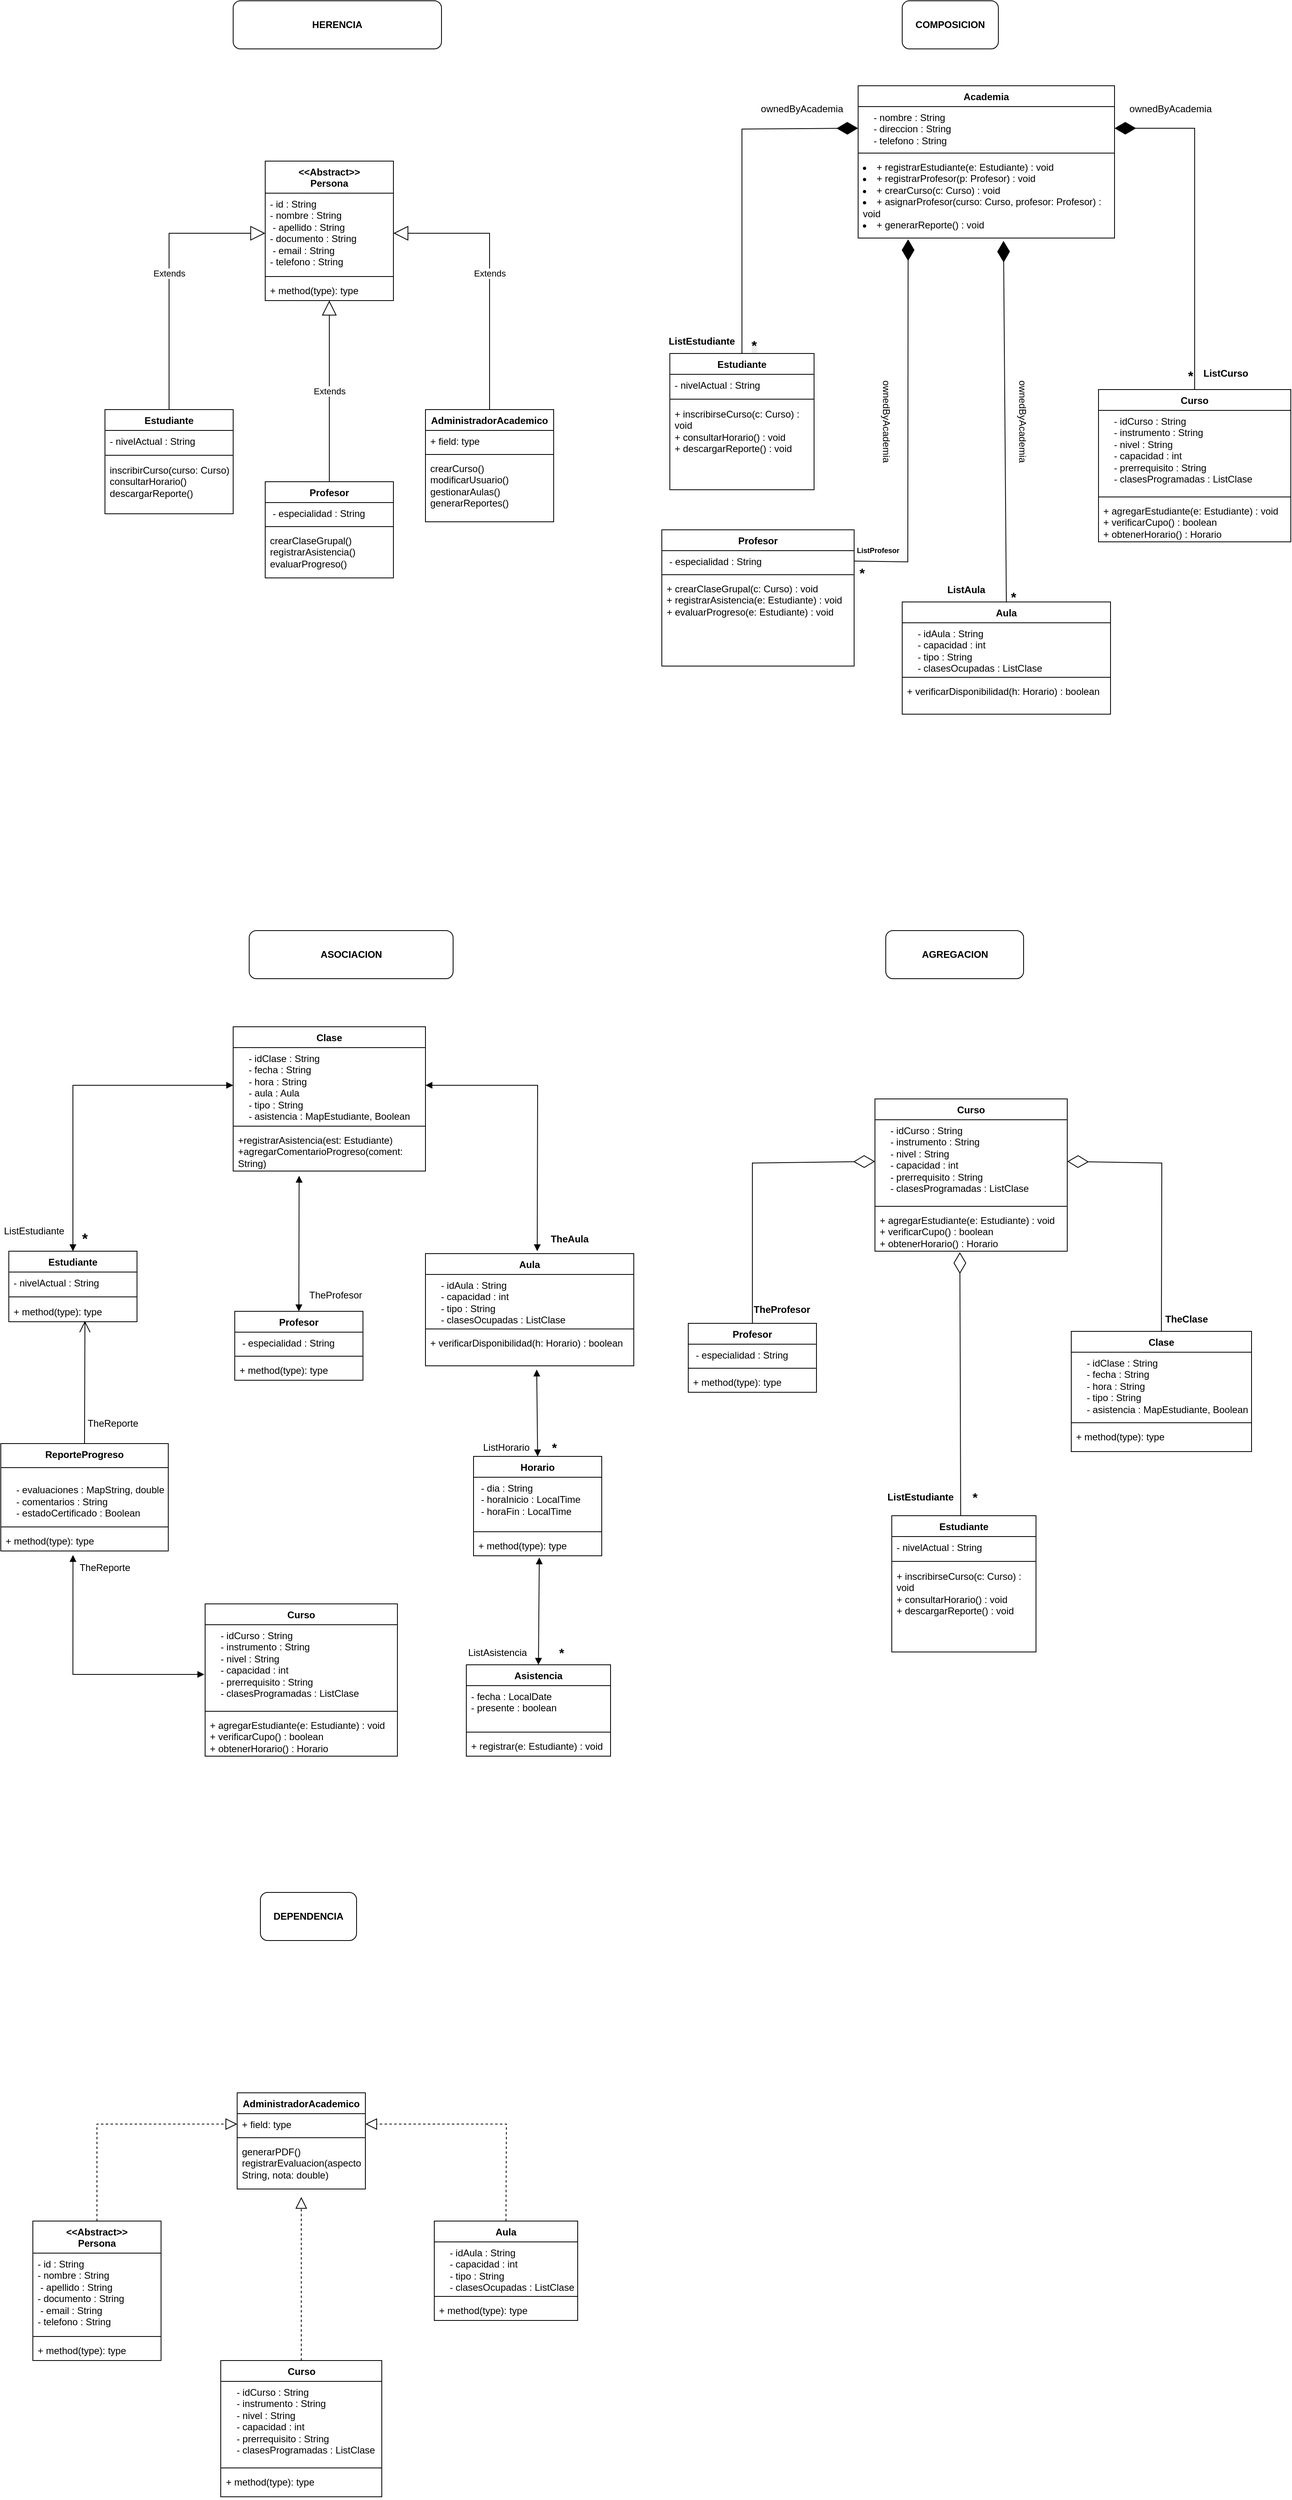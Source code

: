 <mxfile version="28.2.5">
  <diagram name="Página-1" id="RiiLjxf1PCpIu9CeCaDA">
    <mxGraphModel grid="1" page="1" gridSize="10" guides="1" tooltips="1" connect="1" arrows="1" fold="1" pageScale="1" pageWidth="827" pageHeight="1169" math="0" shadow="0">
      <root>
        <mxCell id="0" />
        <mxCell id="1" parent="0" />
        <mxCell id="O3WUNcBEKQLEEM2FVgUP-1" value="&lt;div&gt;&amp;lt;&amp;lt;Abstract&amp;gt;&amp;gt;&lt;/div&gt;Persona" style="swimlane;fontStyle=1;align=center;verticalAlign=top;childLayout=stackLayout;horizontal=1;startSize=40;horizontalStack=0;resizeParent=1;resizeParentMax=0;resizeLast=0;collapsible=1;marginBottom=0;whiteSpace=wrap;html=1;" vertex="1" parent="1">
          <mxGeometry x="360" y="240" width="160" height="174" as="geometry" />
        </mxCell>
        <mxCell id="O3WUNcBEKQLEEM2FVgUP-2" value="- id : String&lt;div&gt;- nombre : String&lt;/div&gt;&lt;div&gt;&amp;nbsp;- apellido : String&lt;/div&gt;&lt;div&gt;- documento : String&lt;/div&gt;&lt;div&gt;&amp;nbsp;- email : String&lt;/div&gt;&lt;div&gt;- telefono : String&lt;/div&gt;" style="text;strokeColor=none;fillColor=none;align=left;verticalAlign=top;spacingLeft=4;spacingRight=4;overflow=hidden;rotatable=0;points=[[0,0.5],[1,0.5]];portConstraint=eastwest;whiteSpace=wrap;html=1;" vertex="1" parent="O3WUNcBEKQLEEM2FVgUP-1">
          <mxGeometry y="40" width="160" height="100" as="geometry" />
        </mxCell>
        <mxCell id="O3WUNcBEKQLEEM2FVgUP-3" value="" style="line;strokeWidth=1;fillColor=none;align=left;verticalAlign=middle;spacingTop=-1;spacingLeft=3;spacingRight=3;rotatable=0;labelPosition=right;points=[];portConstraint=eastwest;strokeColor=inherit;" vertex="1" parent="O3WUNcBEKQLEEM2FVgUP-1">
          <mxGeometry y="140" width="160" height="8" as="geometry" />
        </mxCell>
        <mxCell id="O3WUNcBEKQLEEM2FVgUP-4" value="+ method(type): type" style="text;strokeColor=none;fillColor=none;align=left;verticalAlign=top;spacingLeft=4;spacingRight=4;overflow=hidden;rotatable=0;points=[[0,0.5],[1,0.5]];portConstraint=eastwest;whiteSpace=wrap;html=1;" vertex="1" parent="O3WUNcBEKQLEEM2FVgUP-1">
          <mxGeometry y="148" width="160" height="26" as="geometry" />
        </mxCell>
        <mxCell id="O3WUNcBEKQLEEM2FVgUP-5" value="Estudiante" style="swimlane;fontStyle=1;align=center;verticalAlign=top;childLayout=stackLayout;horizontal=1;startSize=26;horizontalStack=0;resizeParent=1;resizeParentMax=0;resizeLast=0;collapsible=1;marginBottom=0;whiteSpace=wrap;html=1;" vertex="1" parent="1">
          <mxGeometry x="160" y="550" width="160" height="130" as="geometry" />
        </mxCell>
        <mxCell id="O3WUNcBEKQLEEM2FVgUP-6" value="- nivelActual : String&lt;div&gt;&lt;br&gt;&lt;/div&gt;" style="text;strokeColor=none;fillColor=none;align=left;verticalAlign=top;spacingLeft=4;spacingRight=4;overflow=hidden;rotatable=0;points=[[0,0.5],[1,0.5]];portConstraint=eastwest;whiteSpace=wrap;html=1;" vertex="1" parent="O3WUNcBEKQLEEM2FVgUP-5">
          <mxGeometry y="26" width="160" height="26" as="geometry" />
        </mxCell>
        <mxCell id="O3WUNcBEKQLEEM2FVgUP-7" value="" style="line;strokeWidth=1;fillColor=none;align=left;verticalAlign=middle;spacingTop=-1;spacingLeft=3;spacingRight=3;rotatable=0;labelPosition=right;points=[];portConstraint=eastwest;strokeColor=inherit;" vertex="1" parent="O3WUNcBEKQLEEM2FVgUP-5">
          <mxGeometry y="52" width="160" height="10" as="geometry" />
        </mxCell>
        <mxCell id="O3WUNcBEKQLEEM2FVgUP-8" value="inscribirCurso(curso: Curso)&lt;div&gt;consultarHorario()&lt;/div&gt;&lt;div&gt;descargarReporte()&lt;/div&gt;" style="text;strokeColor=none;fillColor=none;align=left;verticalAlign=top;spacingLeft=4;spacingRight=4;overflow=hidden;rotatable=0;points=[[0,0.5],[1,0.5]];portConstraint=eastwest;whiteSpace=wrap;html=1;" vertex="1" parent="O3WUNcBEKQLEEM2FVgUP-5">
          <mxGeometry y="62" width="160" height="68" as="geometry" />
        </mxCell>
        <mxCell id="O3WUNcBEKQLEEM2FVgUP-9" value="Profesor" style="swimlane;fontStyle=1;align=center;verticalAlign=top;childLayout=stackLayout;horizontal=1;startSize=26;horizontalStack=0;resizeParent=1;resizeParentMax=0;resizeLast=0;collapsible=1;marginBottom=0;whiteSpace=wrap;html=1;" vertex="1" parent="1">
          <mxGeometry x="360" y="640" width="160" height="120" as="geometry" />
        </mxCell>
        <mxCell id="O3WUNcBEKQLEEM2FVgUP-10" value="&amp;nbsp;- especialidad : String" style="text;strokeColor=none;fillColor=none;align=left;verticalAlign=top;spacingLeft=4;spacingRight=4;overflow=hidden;rotatable=0;points=[[0,0.5],[1,0.5]];portConstraint=eastwest;whiteSpace=wrap;html=1;" vertex="1" parent="O3WUNcBEKQLEEM2FVgUP-9">
          <mxGeometry y="26" width="160" height="26" as="geometry" />
        </mxCell>
        <mxCell id="O3WUNcBEKQLEEM2FVgUP-11" value="" style="line;strokeWidth=1;fillColor=none;align=left;verticalAlign=middle;spacingTop=-1;spacingLeft=3;spacingRight=3;rotatable=0;labelPosition=right;points=[];portConstraint=eastwest;strokeColor=inherit;" vertex="1" parent="O3WUNcBEKQLEEM2FVgUP-9">
          <mxGeometry y="52" width="160" height="8" as="geometry" />
        </mxCell>
        <mxCell id="O3WUNcBEKQLEEM2FVgUP-12" value="crearClaseGrupal()&lt;div&gt;registrarAsistencia()&lt;/div&gt;&lt;div&gt;evaluarProgreso()&lt;/div&gt;" style="text;strokeColor=none;fillColor=none;align=left;verticalAlign=top;spacingLeft=4;spacingRight=4;overflow=hidden;rotatable=0;points=[[0,0.5],[1,0.5]];portConstraint=eastwest;whiteSpace=wrap;html=1;" vertex="1" parent="O3WUNcBEKQLEEM2FVgUP-9">
          <mxGeometry y="60" width="160" height="60" as="geometry" />
        </mxCell>
        <mxCell id="O3WUNcBEKQLEEM2FVgUP-13" value="AdministradorAcademico" style="swimlane;fontStyle=1;align=center;verticalAlign=top;childLayout=stackLayout;horizontal=1;startSize=26;horizontalStack=0;resizeParent=1;resizeParentMax=0;resizeLast=0;collapsible=1;marginBottom=0;whiteSpace=wrap;html=1;" vertex="1" parent="1">
          <mxGeometry x="560" y="550" width="160" height="140" as="geometry" />
        </mxCell>
        <mxCell id="O3WUNcBEKQLEEM2FVgUP-14" value="+ field: type" style="text;strokeColor=none;fillColor=none;align=left;verticalAlign=top;spacingLeft=4;spacingRight=4;overflow=hidden;rotatable=0;points=[[0,0.5],[1,0.5]];portConstraint=eastwest;whiteSpace=wrap;html=1;" vertex="1" parent="O3WUNcBEKQLEEM2FVgUP-13">
          <mxGeometry y="26" width="160" height="26" as="geometry" />
        </mxCell>
        <mxCell id="O3WUNcBEKQLEEM2FVgUP-15" value="" style="line;strokeWidth=1;fillColor=none;align=left;verticalAlign=middle;spacingTop=-1;spacingLeft=3;spacingRight=3;rotatable=0;labelPosition=right;points=[];portConstraint=eastwest;strokeColor=inherit;" vertex="1" parent="O3WUNcBEKQLEEM2FVgUP-13">
          <mxGeometry y="52" width="160" height="8" as="geometry" />
        </mxCell>
        <mxCell id="O3WUNcBEKQLEEM2FVgUP-16" value="crearCurso()&lt;div&gt;modificarUsuario()&lt;/div&gt;&lt;div&gt;gestionarAulas()&lt;/div&gt;&lt;div&gt;generarReportes()&lt;/div&gt;" style="text;strokeColor=none;fillColor=none;align=left;verticalAlign=top;spacingLeft=4;spacingRight=4;overflow=hidden;rotatable=0;points=[[0,0.5],[1,0.5]];portConstraint=eastwest;whiteSpace=wrap;html=1;" vertex="1" parent="O3WUNcBEKQLEEM2FVgUP-13">
          <mxGeometry y="60" width="160" height="80" as="geometry" />
        </mxCell>
        <mxCell id="O3WUNcBEKQLEEM2FVgUP-21" value="Extends" style="endArrow=block;endSize=16;endFill=0;html=1;rounded=0;entryX=0;entryY=0.5;entryDx=0;entryDy=0;exitX=0.5;exitY=0;exitDx=0;exitDy=0;" edge="1" parent="1" source="O3WUNcBEKQLEEM2FVgUP-5" target="O3WUNcBEKQLEEM2FVgUP-2">
          <mxGeometry width="160" relative="1" as="geometry">
            <mxPoint x="370" y="420" as="sourcePoint" />
            <mxPoint x="470" y="440" as="targetPoint" />
            <Array as="points">
              <mxPoint x="240" y="330" />
            </Array>
          </mxGeometry>
        </mxCell>
        <mxCell id="O3WUNcBEKQLEEM2FVgUP-22" value="Extends" style="endArrow=block;endSize=16;endFill=0;html=1;rounded=0;entryX=1;entryY=0.5;entryDx=0;entryDy=0;exitX=0.5;exitY=0;exitDx=0;exitDy=0;" edge="1" parent="1" source="O3WUNcBEKQLEEM2FVgUP-13" target="O3WUNcBEKQLEEM2FVgUP-2">
          <mxGeometry width="160" relative="1" as="geometry">
            <mxPoint x="420" y="790" as="sourcePoint" />
            <mxPoint x="624" y="540" as="targetPoint" />
            <Array as="points">
              <mxPoint x="640" y="330" />
            </Array>
          </mxGeometry>
        </mxCell>
        <mxCell id="O3WUNcBEKQLEEM2FVgUP-23" value="Extends" style="endArrow=block;endSize=16;endFill=0;html=1;rounded=0;exitX=0.5;exitY=0;exitDx=0;exitDy=0;" edge="1" parent="1" source="O3WUNcBEKQLEEM2FVgUP-9">
          <mxGeometry width="160" relative="1" as="geometry">
            <mxPoint x="230" y="980" as="sourcePoint" />
            <mxPoint x="440" y="414" as="targetPoint" />
          </mxGeometry>
        </mxCell>
        <mxCell id="O3WUNcBEKQLEEM2FVgUP-24" value="&lt;b&gt;HERENCIA&lt;/b&gt;" style="rounded=1;whiteSpace=wrap;html=1;" vertex="1" parent="1">
          <mxGeometry x="320" y="40" width="260" height="60" as="geometry" />
        </mxCell>
        <mxCell id="YCs22R1dOhL2tlYhxTAM-1" value="Academia" style="swimlane;fontStyle=1;align=center;verticalAlign=top;childLayout=stackLayout;horizontal=1;startSize=26;horizontalStack=0;resizeParent=1;resizeParentMax=0;resizeLast=0;collapsible=1;marginBottom=0;whiteSpace=wrap;html=1;" vertex="1" parent="1">
          <mxGeometry x="1100" y="146" width="320" height="190" as="geometry" />
        </mxCell>
        <mxCell id="YCs22R1dOhL2tlYhxTAM-2" value="&lt;div&gt;&amp;nbsp; &amp;nbsp; - nombre : String&lt;/div&gt;&lt;div&gt;&amp;nbsp; &amp;nbsp; - direccion : String&lt;/div&gt;&lt;div&gt;&amp;nbsp; &amp;nbsp; - telefono : String&lt;/div&gt;" style="text;strokeColor=none;fillColor=none;align=left;verticalAlign=top;spacingLeft=4;spacingRight=4;overflow=hidden;rotatable=0;points=[[0,0.5],[1,0.5]];portConstraint=eastwest;whiteSpace=wrap;html=1;" vertex="1" parent="YCs22R1dOhL2tlYhxTAM-1">
          <mxGeometry y="26" width="320" height="54" as="geometry" />
        </mxCell>
        <mxCell id="YCs22R1dOhL2tlYhxTAM-3" value="" style="line;strokeWidth=1;fillColor=none;align=left;verticalAlign=middle;spacingTop=-1;spacingLeft=3;spacingRight=3;rotatable=0;labelPosition=right;points=[];portConstraint=eastwest;strokeColor=inherit;" vertex="1" parent="YCs22R1dOhL2tlYhxTAM-1">
          <mxGeometry y="80" width="320" height="8" as="geometry" />
        </mxCell>
        <mxCell id="YCs22R1dOhL2tlYhxTAM-4" value="&lt;div&gt;&lt;li data-end=&quot;890&quot; data-start=&quot;869&quot;&gt;+ registrarEstudiante(e: Estudiante) : void&amp;nbsp;&lt;/li&gt;&lt;li data-end=&quot;890&quot; data-start=&quot;869&quot;&gt;+ registrarProfesor(p: Profesor) : void&amp;nbsp; &amp;nbsp; &amp;nbsp;&lt;/li&gt;&lt;li data-end=&quot;890&quot; data-start=&quot;869&quot;&gt;+ crearCurso(c: Curso) : void&amp;nbsp; &amp;nbsp; &amp;nbsp; &amp;nbsp; &amp;nbsp; &amp;nbsp; &amp;nbsp;&amp;nbsp;&lt;/li&gt;&lt;li data-end=&quot;890&quot; data-start=&quot;869&quot;&gt;+ asignarProfesor(curso: Curso, profesor: Profesor) : void&amp;nbsp;&lt;/li&gt;&lt;li data-end=&quot;890&quot; data-start=&quot;869&quot;&gt;+ generarReporte() : void&amp;nbsp;&lt;/li&gt;&lt;/div&gt;" style="text;strokeColor=none;fillColor=none;align=left;verticalAlign=top;spacingLeft=4;spacingRight=4;overflow=hidden;rotatable=0;points=[[0,0.5],[1,0.5]];portConstraint=eastwest;whiteSpace=wrap;html=1;" vertex="1" parent="YCs22R1dOhL2tlYhxTAM-1">
          <mxGeometry y="88" width="320" height="102" as="geometry" />
        </mxCell>
        <mxCell id="YCs22R1dOhL2tlYhxTAM-5" value="Clase" style="swimlane;fontStyle=1;align=center;verticalAlign=top;childLayout=stackLayout;horizontal=1;startSize=26;horizontalStack=0;resizeParent=1;resizeParentMax=0;resizeLast=0;collapsible=1;marginBottom=0;whiteSpace=wrap;html=1;" vertex="1" parent="1">
          <mxGeometry x="1366" y="1700" width="225" height="150" as="geometry" />
        </mxCell>
        <mxCell id="YCs22R1dOhL2tlYhxTAM-6" value="&lt;div&gt;&amp;nbsp; &amp;nbsp; - idClase : String&lt;/div&gt;&lt;div&gt;&amp;nbsp; &amp;nbsp; - fecha : String&lt;/div&gt;&lt;div&gt;&amp;nbsp; &amp;nbsp; - hora : String&lt;/div&gt;&lt;div&gt;&amp;nbsp; &amp;nbsp; - tipo : String&lt;/div&gt;&lt;div&gt;&amp;nbsp; &amp;nbsp; - asistencia : MapEstudiante, Boolean&lt;/div&gt;" style="text;strokeColor=none;fillColor=none;align=left;verticalAlign=top;spacingLeft=4;spacingRight=4;overflow=hidden;rotatable=0;points=[[0,0.5],[1,0.5]];portConstraint=eastwest;whiteSpace=wrap;html=1;" vertex="1" parent="YCs22R1dOhL2tlYhxTAM-5">
          <mxGeometry y="26" width="225" height="84" as="geometry" />
        </mxCell>
        <mxCell id="YCs22R1dOhL2tlYhxTAM-7" value="" style="line;strokeWidth=1;fillColor=none;align=left;verticalAlign=middle;spacingTop=-1;spacingLeft=3;spacingRight=3;rotatable=0;labelPosition=right;points=[];portConstraint=eastwest;strokeColor=inherit;" vertex="1" parent="YCs22R1dOhL2tlYhxTAM-5">
          <mxGeometry y="110" width="225" height="8" as="geometry" />
        </mxCell>
        <mxCell id="YCs22R1dOhL2tlYhxTAM-8" value="+ method(type): type" style="text;strokeColor=none;fillColor=none;align=left;verticalAlign=top;spacingLeft=4;spacingRight=4;overflow=hidden;rotatable=0;points=[[0,0.5],[1,0.5]];portConstraint=eastwest;whiteSpace=wrap;html=1;" vertex="1" parent="YCs22R1dOhL2tlYhxTAM-5">
          <mxGeometry y="118" width="225" height="32" as="geometry" />
        </mxCell>
        <mxCell id="YCs22R1dOhL2tlYhxTAM-9" value="Curso" style="swimlane;fontStyle=1;align=center;verticalAlign=top;childLayout=stackLayout;horizontal=1;startSize=26;horizontalStack=0;resizeParent=1;resizeParentMax=0;resizeLast=0;collapsible=1;marginBottom=0;whiteSpace=wrap;html=1;" vertex="1" parent="1">
          <mxGeometry x="1400" y="525" width="240" height="190" as="geometry" />
        </mxCell>
        <mxCell id="YCs22R1dOhL2tlYhxTAM-10" value="&lt;div&gt;&amp;nbsp; &amp;nbsp; - idCurso : String&lt;/div&gt;&lt;div&gt;&amp;nbsp; &amp;nbsp; - instrumento : String&lt;/div&gt;&lt;div&gt;&amp;nbsp; &amp;nbsp; - nivel : String&lt;/div&gt;&lt;div&gt;&amp;nbsp; &amp;nbsp; - capacidad : int&lt;/div&gt;&lt;div&gt;&amp;nbsp; &amp;nbsp; - prerrequisito : String&lt;/div&gt;&lt;div&gt;&amp;nbsp; &amp;nbsp; - clasesProgramadas : ListClase&lt;/div&gt;" style="text;strokeColor=none;fillColor=none;align=left;verticalAlign=top;spacingLeft=4;spacingRight=4;overflow=hidden;rotatable=0;points=[[0,0.5],[1,0.5]];portConstraint=eastwest;whiteSpace=wrap;html=1;" vertex="1" parent="YCs22R1dOhL2tlYhxTAM-9">
          <mxGeometry y="26" width="240" height="104" as="geometry" />
        </mxCell>
        <mxCell id="YCs22R1dOhL2tlYhxTAM-11" value="" style="line;strokeWidth=1;fillColor=none;align=left;verticalAlign=middle;spacingTop=-1;spacingLeft=3;spacingRight=3;rotatable=0;labelPosition=right;points=[];portConstraint=eastwest;strokeColor=inherit;" vertex="1" parent="YCs22R1dOhL2tlYhxTAM-9">
          <mxGeometry y="130" width="240" height="8" as="geometry" />
        </mxCell>
        <mxCell id="YCs22R1dOhL2tlYhxTAM-12" value="&lt;div&gt;+ agregarEstudiante(e: Estudiante) : void&amp;nbsp;&lt;/div&gt;&lt;div&gt;+ verificarCupo() : boolean&amp;nbsp; &amp;nbsp; &amp;nbsp; &amp;nbsp; &amp;nbsp; &amp;nbsp;&amp;nbsp;&lt;/div&gt;&lt;div&gt;+ obtenerHorario() : Horario&amp;nbsp; &amp;nbsp; &amp;nbsp;&lt;/div&gt;" style="text;strokeColor=none;fillColor=none;align=left;verticalAlign=top;spacingLeft=4;spacingRight=4;overflow=hidden;rotatable=0;points=[[0,0.5],[1,0.5]];portConstraint=eastwest;whiteSpace=wrap;html=1;" vertex="1" parent="YCs22R1dOhL2tlYhxTAM-9">
          <mxGeometry y="138" width="240" height="52" as="geometry" />
        </mxCell>
        <mxCell id="YCs22R1dOhL2tlYhxTAM-13" value="Aula" style="swimlane;fontStyle=1;align=center;verticalAlign=top;childLayout=stackLayout;horizontal=1;startSize=26;horizontalStack=0;resizeParent=1;resizeParentMax=0;resizeLast=0;collapsible=1;marginBottom=0;whiteSpace=wrap;html=1;" vertex="1" parent="1">
          <mxGeometry x="1155" y="790" width="260" height="140" as="geometry" />
        </mxCell>
        <mxCell id="YCs22R1dOhL2tlYhxTAM-14" value="&lt;div&gt;&amp;nbsp; &amp;nbsp; - idAula : String&lt;/div&gt;&lt;div&gt;&amp;nbsp; &amp;nbsp; - capacidad : int&lt;/div&gt;&lt;div&gt;&amp;nbsp; &amp;nbsp; - tipo : String&lt;/div&gt;&lt;div&gt;&amp;nbsp; &amp;nbsp; - clasesOcupadas : ListClase&lt;/div&gt;" style="text;strokeColor=none;fillColor=none;align=left;verticalAlign=top;spacingLeft=4;spacingRight=4;overflow=hidden;rotatable=0;points=[[0,0.5],[1,0.5]];portConstraint=eastwest;whiteSpace=wrap;html=1;" vertex="1" parent="YCs22R1dOhL2tlYhxTAM-13">
          <mxGeometry y="26" width="260" height="64" as="geometry" />
        </mxCell>
        <mxCell id="YCs22R1dOhL2tlYhxTAM-15" value="" style="line;strokeWidth=1;fillColor=none;align=left;verticalAlign=middle;spacingTop=-1;spacingLeft=3;spacingRight=3;rotatable=0;labelPosition=right;points=[];portConstraint=eastwest;strokeColor=inherit;" vertex="1" parent="YCs22R1dOhL2tlYhxTAM-13">
          <mxGeometry y="90" width="260" height="8" as="geometry" />
        </mxCell>
        <mxCell id="YCs22R1dOhL2tlYhxTAM-16" value="+ verificarDisponibilidad(h: Horario) : boolean" style="text;strokeColor=none;fillColor=none;align=left;verticalAlign=top;spacingLeft=4;spacingRight=4;overflow=hidden;rotatable=0;points=[[0,0.5],[1,0.5]];portConstraint=eastwest;whiteSpace=wrap;html=1;" vertex="1" parent="YCs22R1dOhL2tlYhxTAM-13">
          <mxGeometry y="98" width="260" height="42" as="geometry" />
        </mxCell>
        <mxCell id="YCs22R1dOhL2tlYhxTAM-17" value="ReporteProgreso" style="swimlane;fontStyle=1;align=center;verticalAlign=top;childLayout=stackLayout;horizontal=1;startSize=30;horizontalStack=0;resizeParent=1;resizeParentMax=0;resizeLast=0;collapsible=1;marginBottom=0;whiteSpace=wrap;html=1;" vertex="1" parent="1">
          <mxGeometry x="30" y="1840" width="209" height="134" as="geometry" />
        </mxCell>
        <mxCell id="YCs22R1dOhL2tlYhxTAM-18" value="&lt;div&gt;&lt;br&gt;&lt;/div&gt;&lt;div&gt;&amp;nbsp; &amp;nbsp; - evaluaciones : MapString, double&lt;/div&gt;&lt;div&gt;&amp;nbsp; &amp;nbsp; - comentarios : String&lt;/div&gt;&lt;div&gt;&amp;nbsp; &amp;nbsp; - estadoCertificado : Boolean&lt;/div&gt;" style="text;strokeColor=none;fillColor=none;align=left;verticalAlign=top;spacingLeft=4;spacingRight=4;overflow=hidden;rotatable=0;points=[[0,0.5],[1,0.5]];portConstraint=eastwest;whiteSpace=wrap;html=1;" vertex="1" parent="YCs22R1dOhL2tlYhxTAM-17">
          <mxGeometry y="30" width="209" height="70" as="geometry" />
        </mxCell>
        <mxCell id="YCs22R1dOhL2tlYhxTAM-19" value="" style="line;strokeWidth=1;fillColor=none;align=left;verticalAlign=middle;spacingTop=-1;spacingLeft=3;spacingRight=3;rotatable=0;labelPosition=right;points=[];portConstraint=eastwest;strokeColor=inherit;" vertex="1" parent="YCs22R1dOhL2tlYhxTAM-17">
          <mxGeometry y="100" width="209" height="8" as="geometry" />
        </mxCell>
        <mxCell id="YCs22R1dOhL2tlYhxTAM-20" value="+ method(type): type" style="text;strokeColor=none;fillColor=none;align=left;verticalAlign=top;spacingLeft=4;spacingRight=4;overflow=hidden;rotatable=0;points=[[0,0.5],[1,0.5]];portConstraint=eastwest;whiteSpace=wrap;html=1;" vertex="1" parent="YCs22R1dOhL2tlYhxTAM-17">
          <mxGeometry y="108" width="209" height="26" as="geometry" />
        </mxCell>
        <mxCell id="YCs22R1dOhL2tlYhxTAM-25" value="Estudiante" style="swimlane;fontStyle=1;align=center;verticalAlign=top;childLayout=stackLayout;horizontal=1;startSize=26;horizontalStack=0;resizeParent=1;resizeParentMax=0;resizeLast=0;collapsible=1;marginBottom=0;whiteSpace=wrap;html=1;" vertex="1" parent="1">
          <mxGeometry x="865" y="480" width="180" height="170" as="geometry" />
        </mxCell>
        <mxCell id="YCs22R1dOhL2tlYhxTAM-26" value="- nivelActual : String&lt;div&gt;&lt;br&gt;&lt;/div&gt;" style="text;strokeColor=none;fillColor=none;align=left;verticalAlign=top;spacingLeft=4;spacingRight=4;overflow=hidden;rotatable=0;points=[[0,0.5],[1,0.5]];portConstraint=eastwest;whiteSpace=wrap;html=1;" vertex="1" parent="YCs22R1dOhL2tlYhxTAM-25">
          <mxGeometry y="26" width="180" height="26" as="geometry" />
        </mxCell>
        <mxCell id="YCs22R1dOhL2tlYhxTAM-27" value="" style="line;strokeWidth=1;fillColor=none;align=left;verticalAlign=middle;spacingTop=-1;spacingLeft=3;spacingRight=3;rotatable=0;labelPosition=right;points=[];portConstraint=eastwest;strokeColor=inherit;" vertex="1" parent="YCs22R1dOhL2tlYhxTAM-25">
          <mxGeometry y="52" width="180" height="10" as="geometry" />
        </mxCell>
        <mxCell id="YCs22R1dOhL2tlYhxTAM-28" value="&lt;div&gt;+ inscribirseCurso(c: Curso) : void&amp;nbsp;&lt;/div&gt;&lt;div&gt;+ consultarHorario() : void&lt;/div&gt;&lt;div&gt;+ descargarReporte() : void&amp;nbsp;&amp;nbsp;&lt;/div&gt;" style="text;strokeColor=none;fillColor=none;align=left;verticalAlign=top;spacingLeft=4;spacingRight=4;overflow=hidden;rotatable=0;points=[[0,0.5],[1,0.5]];portConstraint=eastwest;whiteSpace=wrap;html=1;" vertex="1" parent="YCs22R1dOhL2tlYhxTAM-25">
          <mxGeometry y="62" width="180" height="108" as="geometry" />
        </mxCell>
        <mxCell id="YCs22R1dOhL2tlYhxTAM-29" value="Profesor" style="swimlane;fontStyle=1;align=center;verticalAlign=top;childLayout=stackLayout;horizontal=1;startSize=26;horizontalStack=0;resizeParent=1;resizeParentMax=0;resizeLast=0;collapsible=1;marginBottom=0;whiteSpace=wrap;html=1;" vertex="1" parent="1">
          <mxGeometry x="855" y="700" width="240" height="170" as="geometry" />
        </mxCell>
        <mxCell id="YCs22R1dOhL2tlYhxTAM-30" value="&amp;nbsp;- especialidad : String" style="text;strokeColor=none;fillColor=none;align=left;verticalAlign=top;spacingLeft=4;spacingRight=4;overflow=hidden;rotatable=0;points=[[0,0.5],[1,0.5]];portConstraint=eastwest;whiteSpace=wrap;html=1;" vertex="1" parent="YCs22R1dOhL2tlYhxTAM-29">
          <mxGeometry y="26" width="240" height="26" as="geometry" />
        </mxCell>
        <mxCell id="YCs22R1dOhL2tlYhxTAM-31" value="" style="line;strokeWidth=1;fillColor=none;align=left;verticalAlign=middle;spacingTop=-1;spacingLeft=3;spacingRight=3;rotatable=0;labelPosition=right;points=[];portConstraint=eastwest;strokeColor=inherit;" vertex="1" parent="YCs22R1dOhL2tlYhxTAM-29">
          <mxGeometry y="52" width="240" height="8" as="geometry" />
        </mxCell>
        <mxCell id="YCs22R1dOhL2tlYhxTAM-32" value="&lt;div&gt;+ crearClaseGrupal(c: Curso) : void&amp;nbsp;&lt;/div&gt;&lt;div&gt;+ registrarAsistencia(e: Estudiante) : void&amp;nbsp;&lt;/div&gt;&lt;div&gt;+ evaluarProgreso(e: Estudiante) : void&lt;/div&gt;" style="text;strokeColor=none;fillColor=none;align=left;verticalAlign=top;spacingLeft=4;spacingRight=4;overflow=hidden;rotatable=0;points=[[0,0.5],[1,0.5]];portConstraint=eastwest;whiteSpace=wrap;html=1;" vertex="1" parent="YCs22R1dOhL2tlYhxTAM-29">
          <mxGeometry y="60" width="240" height="110" as="geometry" />
        </mxCell>
        <mxCell id="YCs22R1dOhL2tlYhxTAM-39" value="" style="endArrow=diamondThin;endFill=1;endSize=24;html=1;rounded=0;entryX=1;entryY=0.5;entryDx=0;entryDy=0;exitX=0.5;exitY=0;exitDx=0;exitDy=0;" edge="1" parent="1" source="YCs22R1dOhL2tlYhxTAM-9" target="YCs22R1dOhL2tlYhxTAM-2">
          <mxGeometry width="160" relative="1" as="geometry">
            <mxPoint x="1165" y="550" as="sourcePoint" />
            <mxPoint x="1325" y="550" as="targetPoint" />
            <Array as="points">
              <mxPoint x="1520" y="199" />
            </Array>
          </mxGeometry>
        </mxCell>
        <mxCell id="YCs22R1dOhL2tlYhxTAM-43" value="" style="endArrow=diamondThin;endFill=1;endSize=24;html=1;rounded=0;entryX=0;entryY=0.5;entryDx=0;entryDy=0;exitX=0.5;exitY=0;exitDx=0;exitDy=0;" edge="1" parent="1" source="YCs22R1dOhL2tlYhxTAM-25" target="YCs22R1dOhL2tlYhxTAM-2">
          <mxGeometry width="160" relative="1" as="geometry">
            <mxPoint x="1035" y="440" as="sourcePoint" />
            <mxPoint x="1325" y="530" as="targetPoint" />
            <Array as="points">
              <mxPoint x="955" y="200" />
            </Array>
          </mxGeometry>
        </mxCell>
        <mxCell id="YCs22R1dOhL2tlYhxTAM-44" value="" style="endArrow=diamondThin;endFill=1;endSize=24;html=1;rounded=0;entryX=0.567;entryY=1.034;entryDx=0;entryDy=0;entryPerimeter=0;exitX=0.5;exitY=0;exitDx=0;exitDy=0;" edge="1" parent="1" source="YCs22R1dOhL2tlYhxTAM-13" target="YCs22R1dOhL2tlYhxTAM-4">
          <mxGeometry width="160" relative="1" as="geometry">
            <mxPoint x="1165" y="630" as="sourcePoint" />
            <mxPoint x="1325" y="630" as="targetPoint" />
          </mxGeometry>
        </mxCell>
        <mxCell id="YCs22R1dOhL2tlYhxTAM-47" value="" style="endArrow=diamondThin;endFill=1;endSize=24;html=1;rounded=0;entryX=0.195;entryY=1.015;entryDx=0;entryDy=0;entryPerimeter=0;exitX=1;exitY=0.5;exitDx=0;exitDy=0;" edge="1" parent="1" source="YCs22R1dOhL2tlYhxTAM-30" target="YCs22R1dOhL2tlYhxTAM-4">
          <mxGeometry width="160" relative="1" as="geometry">
            <mxPoint x="1165" y="630" as="sourcePoint" />
            <mxPoint x="1185" y="520" as="targetPoint" />
            <Array as="points">
              <mxPoint x="1162" y="740" />
            </Array>
          </mxGeometry>
        </mxCell>
        <mxCell id="YCs22R1dOhL2tlYhxTAM-48" value="&lt;b&gt;&lt;font style=&quot;font-size: 17px;&quot;&gt;*&lt;/font&gt;&lt;/b&gt;" style="text;html=1;align=center;verticalAlign=middle;whiteSpace=wrap;rounded=0;" vertex="1" parent="1">
          <mxGeometry x="1485" y="494" width="60" height="30" as="geometry" />
        </mxCell>
        <mxCell id="YCs22R1dOhL2tlYhxTAM-49" value="&lt;span style=&quot;text-align: left;&quot;&gt;ListCurso&lt;/span&gt;" style="text;html=1;align=center;verticalAlign=middle;whiteSpace=wrap;rounded=0;fontStyle=1" vertex="1" parent="1">
          <mxGeometry x="1529" y="490" width="60" height="30" as="geometry" />
        </mxCell>
        <mxCell id="YCs22R1dOhL2tlYhxTAM-50" value="ownedByAcademia" style="text;html=1;align=center;verticalAlign=middle;whiteSpace=wrap;rounded=0;" vertex="1" parent="1">
          <mxGeometry x="1460" y="160" width="60" height="30" as="geometry" />
        </mxCell>
        <mxCell id="YCs22R1dOhL2tlYhxTAM-51" value="&lt;span style=&quot;text-align: left;&quot;&gt;&lt;b&gt;ListEstudiante&lt;/b&gt;&lt;/span&gt;" style="text;html=1;align=center;verticalAlign=middle;whiteSpace=wrap;rounded=0;rotation=0;" vertex="1" parent="1">
          <mxGeometry x="875" y="450" width="60" height="30" as="geometry" />
        </mxCell>
        <mxCell id="YCs22R1dOhL2tlYhxTAM-52" value="&lt;b style=&quot;forced-color-adjust: none; color: rgb(0, 0, 0); font-family: Helvetica; font-size: 12px; font-style: normal; font-variant-ligatures: normal; font-variant-caps: normal; letter-spacing: normal; orphans: 2; text-align: center; text-indent: 0px; text-transform: none; widows: 2; word-spacing: 0px; -webkit-text-stroke-width: 0px; white-space: normal; background-color: rgb(236, 236, 236); text-decoration-thickness: initial; text-decoration-style: initial; text-decoration-color: initial;&quot;&gt;&lt;font style=&quot;forced-color-adjust: none; font-size: 17px;&quot;&gt;*&lt;/font&gt;&lt;/b&gt;" style="text;whiteSpace=wrap;html=1;" vertex="1" parent="1">
          <mxGeometry x="965" y="454" width="20" height="40" as="geometry" />
        </mxCell>
        <mxCell id="YCs22R1dOhL2tlYhxTAM-53" value="ownedByAcademia" style="text;html=1;align=center;verticalAlign=middle;whiteSpace=wrap;rounded=0;" vertex="1" parent="1">
          <mxGeometry x="1000" y="160" width="60" height="30" as="geometry" />
        </mxCell>
        <mxCell id="YCs22R1dOhL2tlYhxTAM-54" value="&lt;span style=&quot;text-align: left;&quot;&gt;&lt;b&gt;&lt;font style=&quot;font-size: 9px;&quot;&gt;ListProfesor&lt;/font&gt;&lt;/b&gt;&lt;/span&gt;" style="text;html=1;align=center;verticalAlign=middle;whiteSpace=wrap;rounded=0;" vertex="1" parent="1">
          <mxGeometry x="1095" y="710" width="60" height="30" as="geometry" />
        </mxCell>
        <mxCell id="YCs22R1dOhL2tlYhxTAM-55" value="&lt;b&gt;&lt;font style=&quot;font-size: 17px;&quot;&gt;*&lt;/font&gt;&lt;/b&gt;" style="text;html=1;align=center;verticalAlign=middle;whiteSpace=wrap;rounded=0;" vertex="1" parent="1">
          <mxGeometry x="1074.5" y="740" width="60" height="30" as="geometry" />
        </mxCell>
        <mxCell id="YCs22R1dOhL2tlYhxTAM-57" value="&lt;span style=&quot;text-align: left;&quot;&gt;&lt;b&gt;ListAula&lt;/b&gt;&lt;/span&gt;" style="text;html=1;align=center;verticalAlign=middle;whiteSpace=wrap;rounded=0;" vertex="1" parent="1">
          <mxGeometry x="1205" y="760" width="60" height="30" as="geometry" />
        </mxCell>
        <mxCell id="YCs22R1dOhL2tlYhxTAM-58" value="&lt;b&gt;&lt;font style=&quot;font-size: 17px;&quot;&gt;*&lt;/font&gt;&lt;/b&gt;" style="text;html=1;align=center;verticalAlign=middle;whiteSpace=wrap;rounded=0;" vertex="1" parent="1">
          <mxGeometry x="1264" y="770" width="60" height="30" as="geometry" />
        </mxCell>
        <mxCell id="YCs22R1dOhL2tlYhxTAM-59" value="ownedByAcademia" style="text;html=1;align=center;verticalAlign=middle;whiteSpace=wrap;rounded=0;rotation=90;" vertex="1" parent="1">
          <mxGeometry x="1105" y="550" width="60" height="30" as="geometry" />
        </mxCell>
        <mxCell id="YCs22R1dOhL2tlYhxTAM-60" value="ownedByAcademia" style="text;html=1;align=center;verticalAlign=middle;whiteSpace=wrap;rounded=0;rotation=90;" vertex="1" parent="1">
          <mxGeometry x="1275" y="550" width="60" height="30" as="geometry" />
        </mxCell>
        <mxCell id="YCs22R1dOhL2tlYhxTAM-77" value="Profesor" style="swimlane;fontStyle=1;align=center;verticalAlign=top;childLayout=stackLayout;horizontal=1;startSize=26;horizontalStack=0;resizeParent=1;resizeParentMax=0;resizeLast=0;collapsible=1;marginBottom=0;whiteSpace=wrap;html=1;" vertex="1" parent="1">
          <mxGeometry x="888" y="1690" width="160" height="86" as="geometry" />
        </mxCell>
        <mxCell id="YCs22R1dOhL2tlYhxTAM-78" value="&amp;nbsp;- especialidad : String" style="text;strokeColor=none;fillColor=none;align=left;verticalAlign=top;spacingLeft=4;spacingRight=4;overflow=hidden;rotatable=0;points=[[0,0.5],[1,0.5]];portConstraint=eastwest;whiteSpace=wrap;html=1;" vertex="1" parent="YCs22R1dOhL2tlYhxTAM-77">
          <mxGeometry y="26" width="160" height="26" as="geometry" />
        </mxCell>
        <mxCell id="YCs22R1dOhL2tlYhxTAM-79" value="" style="line;strokeWidth=1;fillColor=none;align=left;verticalAlign=middle;spacingTop=-1;spacingLeft=3;spacingRight=3;rotatable=0;labelPosition=right;points=[];portConstraint=eastwest;strokeColor=inherit;" vertex="1" parent="YCs22R1dOhL2tlYhxTAM-77">
          <mxGeometry y="52" width="160" height="8" as="geometry" />
        </mxCell>
        <mxCell id="YCs22R1dOhL2tlYhxTAM-80" value="+ method(type): type" style="text;strokeColor=none;fillColor=none;align=left;verticalAlign=top;spacingLeft=4;spacingRight=4;overflow=hidden;rotatable=0;points=[[0,0.5],[1,0.5]];portConstraint=eastwest;whiteSpace=wrap;html=1;" vertex="1" parent="YCs22R1dOhL2tlYhxTAM-77">
          <mxGeometry y="60" width="160" height="26" as="geometry" />
        </mxCell>
        <mxCell id="YCs22R1dOhL2tlYhxTAM-81" value="" style="endArrow=diamondThin;endFill=0;endSize=24;html=1;rounded=0;entryX=0;entryY=0.5;entryDx=0;entryDy=0;exitX=0.5;exitY=0;exitDx=0;exitDy=0;" edge="1" parent="1" source="YCs22R1dOhL2tlYhxTAM-77" target="FrKPrRcWHJhdPSHOdW_0-21">
          <mxGeometry width="160" relative="1" as="geometry">
            <mxPoint x="1078" y="1400" as="sourcePoint" />
            <mxPoint x="1134.5" y="1508" as="targetPoint" />
            <Array as="points">
              <mxPoint x="968" y="1490" />
            </Array>
          </mxGeometry>
        </mxCell>
        <mxCell id="YCs22R1dOhL2tlYhxTAM-82" value="" style="endArrow=diamondThin;endFill=0;endSize=24;html=1;rounded=0;entryX=1;entryY=0.5;entryDx=0;entryDy=0;exitX=0.5;exitY=0;exitDx=0;exitDy=0;" edge="1" parent="1" source="YCs22R1dOhL2tlYhxTAM-5" target="FrKPrRcWHJhdPSHOdW_0-21">
          <mxGeometry width="160" relative="1" as="geometry">
            <mxPoint x="1078" y="1400" as="sourcePoint" />
            <mxPoint x="1335.5" y="1508" as="targetPoint" />
            <Array as="points">
              <mxPoint x="1479" y="1490" />
            </Array>
          </mxGeometry>
        </mxCell>
        <mxCell id="YCs22R1dOhL2tlYhxTAM-84" value="Clase" style="swimlane;fontStyle=1;align=center;verticalAlign=top;childLayout=stackLayout;horizontal=1;startSize=26;horizontalStack=0;resizeParent=1;resizeParentMax=0;resizeLast=0;collapsible=1;marginBottom=0;whiteSpace=wrap;html=1;" vertex="1" parent="1">
          <mxGeometry x="320" y="1320" width="240" height="180" as="geometry" />
        </mxCell>
        <mxCell id="YCs22R1dOhL2tlYhxTAM-85" value="&lt;div&gt;&amp;nbsp; &amp;nbsp; - idClase : String&lt;/div&gt;&lt;div&gt;&amp;nbsp; &amp;nbsp; - fecha : String&lt;/div&gt;&lt;div&gt;&amp;nbsp; &amp;nbsp; - hora : String&lt;/div&gt;&lt;div&gt;&amp;nbsp; &amp;nbsp; - aula : Aula&lt;/div&gt;&lt;div&gt;&amp;nbsp; &amp;nbsp; - tipo : String&lt;/div&gt;&lt;div&gt;&amp;nbsp; &amp;nbsp; - asistencia : MapEstudiante, Boolean&lt;/div&gt;" style="text;strokeColor=none;fillColor=none;align=left;verticalAlign=top;spacingLeft=4;spacingRight=4;overflow=hidden;rotatable=0;points=[[0,0.5],[1,0.5]];portConstraint=eastwest;whiteSpace=wrap;html=1;" vertex="1" parent="YCs22R1dOhL2tlYhxTAM-84">
          <mxGeometry y="26" width="240" height="94" as="geometry" />
        </mxCell>
        <mxCell id="YCs22R1dOhL2tlYhxTAM-86" value="" style="line;strokeWidth=1;fillColor=none;align=left;verticalAlign=middle;spacingTop=-1;spacingLeft=3;spacingRight=3;rotatable=0;labelPosition=right;points=[];portConstraint=eastwest;strokeColor=inherit;" vertex="1" parent="YCs22R1dOhL2tlYhxTAM-84">
          <mxGeometry y="120" width="240" height="8" as="geometry" />
        </mxCell>
        <mxCell id="YCs22R1dOhL2tlYhxTAM-87" value="+registrarAsistencia(est: Estudiante)&lt;div&gt;+agregarComentarioProgreso(coment: String)&lt;/div&gt;" style="text;strokeColor=none;fillColor=none;align=left;verticalAlign=top;spacingLeft=4;spacingRight=4;overflow=hidden;rotatable=0;points=[[0,0.5],[1,0.5]];portConstraint=eastwest;whiteSpace=wrap;html=1;" vertex="1" parent="YCs22R1dOhL2tlYhxTAM-84">
          <mxGeometry y="128" width="240" height="52" as="geometry" />
        </mxCell>
        <mxCell id="YCs22R1dOhL2tlYhxTAM-88" value="Profesor" style="swimlane;fontStyle=1;align=center;verticalAlign=top;childLayout=stackLayout;horizontal=1;startSize=26;horizontalStack=0;resizeParent=1;resizeParentMax=0;resizeLast=0;collapsible=1;marginBottom=0;whiteSpace=wrap;html=1;" vertex="1" parent="1">
          <mxGeometry x="322" y="1675" width="160" height="86" as="geometry" />
        </mxCell>
        <mxCell id="YCs22R1dOhL2tlYhxTAM-89" value="&amp;nbsp;- especialidad : String" style="text;strokeColor=none;fillColor=none;align=left;verticalAlign=top;spacingLeft=4;spacingRight=4;overflow=hidden;rotatable=0;points=[[0,0.5],[1,0.5]];portConstraint=eastwest;whiteSpace=wrap;html=1;" vertex="1" parent="YCs22R1dOhL2tlYhxTAM-88">
          <mxGeometry y="26" width="160" height="26" as="geometry" />
        </mxCell>
        <mxCell id="YCs22R1dOhL2tlYhxTAM-90" value="" style="line;strokeWidth=1;fillColor=none;align=left;verticalAlign=middle;spacingTop=-1;spacingLeft=3;spacingRight=3;rotatable=0;labelPosition=right;points=[];portConstraint=eastwest;strokeColor=inherit;" vertex="1" parent="YCs22R1dOhL2tlYhxTAM-88">
          <mxGeometry y="52" width="160" height="8" as="geometry" />
        </mxCell>
        <mxCell id="YCs22R1dOhL2tlYhxTAM-91" value="+ method(type): type" style="text;strokeColor=none;fillColor=none;align=left;verticalAlign=top;spacingLeft=4;spacingRight=4;overflow=hidden;rotatable=0;points=[[0,0.5],[1,0.5]];portConstraint=eastwest;whiteSpace=wrap;html=1;" vertex="1" parent="YCs22R1dOhL2tlYhxTAM-88">
          <mxGeometry y="60" width="160" height="26" as="geometry" />
        </mxCell>
        <mxCell id="YCs22R1dOhL2tlYhxTAM-92" value="Estudiante" style="swimlane;fontStyle=1;align=center;verticalAlign=top;childLayout=stackLayout;horizontal=1;startSize=26;horizontalStack=0;resizeParent=1;resizeParentMax=0;resizeLast=0;collapsible=1;marginBottom=0;whiteSpace=wrap;html=1;" vertex="1" parent="1">
          <mxGeometry x="40" y="1600" width="160" height="88" as="geometry" />
        </mxCell>
        <mxCell id="YCs22R1dOhL2tlYhxTAM-93" value="- nivelActual : String&lt;div&gt;&lt;br&gt;&lt;/div&gt;" style="text;strokeColor=none;fillColor=none;align=left;verticalAlign=top;spacingLeft=4;spacingRight=4;overflow=hidden;rotatable=0;points=[[0,0.5],[1,0.5]];portConstraint=eastwest;whiteSpace=wrap;html=1;" vertex="1" parent="YCs22R1dOhL2tlYhxTAM-92">
          <mxGeometry y="26" width="160" height="26" as="geometry" />
        </mxCell>
        <mxCell id="YCs22R1dOhL2tlYhxTAM-94" value="" style="line;strokeWidth=1;fillColor=none;align=left;verticalAlign=middle;spacingTop=-1;spacingLeft=3;spacingRight=3;rotatable=0;labelPosition=right;points=[];portConstraint=eastwest;strokeColor=inherit;" vertex="1" parent="YCs22R1dOhL2tlYhxTAM-92">
          <mxGeometry y="52" width="160" height="10" as="geometry" />
        </mxCell>
        <mxCell id="YCs22R1dOhL2tlYhxTAM-95" value="+ method(type): type" style="text;strokeColor=none;fillColor=none;align=left;verticalAlign=top;spacingLeft=4;spacingRight=4;overflow=hidden;rotatable=0;points=[[0,0.5],[1,0.5]];portConstraint=eastwest;whiteSpace=wrap;html=1;" vertex="1" parent="YCs22R1dOhL2tlYhxTAM-92">
          <mxGeometry y="62" width="160" height="26" as="geometry" />
        </mxCell>
        <mxCell id="YCs22R1dOhL2tlYhxTAM-100" value="" style="endArrow=block;startArrow=block;endFill=1;startFill=1;html=1;rounded=0;exitX=0;exitY=0.5;exitDx=0;exitDy=0;entryX=0.5;entryY=0;entryDx=0;entryDy=0;" edge="1" parent="1">
          <mxGeometry width="160" relative="1" as="geometry">
            <mxPoint x="320" y="1393.0" as="sourcePoint" />
            <mxPoint x="120" y="1600" as="targetPoint" />
            <Array as="points">
              <mxPoint x="120" y="1393" />
            </Array>
          </mxGeometry>
        </mxCell>
        <mxCell id="YCs22R1dOhL2tlYhxTAM-101" value="" style="endArrow=block;startArrow=block;endFill=1;startFill=1;html=1;rounded=0;exitX=1;exitY=0.5;exitDx=0;exitDy=0;entryX=0.5;entryY=0;entryDx=0;entryDy=0;" edge="1" parent="1" source="YCs22R1dOhL2tlYhxTAM-85">
          <mxGeometry width="160" relative="1" as="geometry">
            <mxPoint x="400" y="1530" as="sourcePoint" />
            <mxPoint x="699.5" y="1600" as="targetPoint" />
            <Array as="points">
              <mxPoint x="700" y="1393" />
            </Array>
          </mxGeometry>
        </mxCell>
        <mxCell id="YCs22R1dOhL2tlYhxTAM-102" value="" style="endArrow=block;startArrow=block;endFill=1;startFill=1;html=1;rounded=0;exitX=0.343;exitY=1.112;exitDx=0;exitDy=0;exitPerimeter=0;entryX=0.5;entryY=0;entryDx=0;entryDy=0;" edge="1" parent="1" source="YCs22R1dOhL2tlYhxTAM-87" target="YCs22R1dOhL2tlYhxTAM-88">
          <mxGeometry width="160" relative="1" as="geometry">
            <mxPoint x="430" y="1550" as="sourcePoint" />
            <mxPoint x="490" y="1660" as="targetPoint" />
          </mxGeometry>
        </mxCell>
        <mxCell id="YCs22R1dOhL2tlYhxTAM-104" value="" style="endArrow=open;endFill=1;endSize=12;html=1;rounded=0;exitX=0.5;exitY=0;exitDx=0;exitDy=0;" edge="1" parent="1" source="YCs22R1dOhL2tlYhxTAM-17">
          <mxGeometry width="160" relative="1" as="geometry">
            <mxPoint x="54.5" y="1770" as="sourcePoint" />
            <mxPoint x="135" y="1687" as="targetPoint" />
          </mxGeometry>
        </mxCell>
        <mxCell id="YCs22R1dOhL2tlYhxTAM-109" value="" style="endArrow=block;startArrow=block;endFill=1;startFill=1;html=1;rounded=0;exitX=0.431;exitY=1.192;exitDx=0;exitDy=0;exitPerimeter=0;entryX=0;entryY=0.5;entryDx=0;entryDy=0;" edge="1" parent="1" source="YCs22R1dOhL2tlYhxTAM-20">
          <mxGeometry width="160" relative="1" as="geometry">
            <mxPoint x="54.5" y="2134.29" as="sourcePoint" />
            <mxPoint x="284" y="2128" as="targetPoint" />
            <Array as="points">
              <mxPoint x="120" y="2128" />
            </Array>
          </mxGeometry>
        </mxCell>
        <mxCell id="YCs22R1dOhL2tlYhxTAM-114" value="" style="endArrow=diamondThin;endFill=0;endSize=24;html=1;rounded=0;entryX=0.46;entryY=1.04;entryDx=0;entryDy=0;entryPerimeter=0;exitX=0.5;exitY=0;exitDx=0;exitDy=0;" edge="1" parent="1">
          <mxGeometry width="160" relative="1" as="geometry">
            <mxPoint x="1228" y="1930" as="sourcePoint" />
            <mxPoint x="1226.96" y="1601.28" as="targetPoint" />
          </mxGeometry>
        </mxCell>
        <mxCell id="YCs22R1dOhL2tlYhxTAM-115" value="AdministradorAcademico" style="swimlane;fontStyle=1;align=center;verticalAlign=top;childLayout=stackLayout;horizontal=1;startSize=26;horizontalStack=0;resizeParent=1;resizeParentMax=0;resizeLast=0;collapsible=1;marginBottom=0;whiteSpace=wrap;html=1;" vertex="1" parent="1">
          <mxGeometry x="325" y="2650" width="160" height="120" as="geometry" />
        </mxCell>
        <mxCell id="YCs22R1dOhL2tlYhxTAM-116" value="+ field: type" style="text;strokeColor=none;fillColor=none;align=left;verticalAlign=top;spacingLeft=4;spacingRight=4;overflow=hidden;rotatable=0;points=[[0,0.5],[1,0.5]];portConstraint=eastwest;whiteSpace=wrap;html=1;" vertex="1" parent="YCs22R1dOhL2tlYhxTAM-115">
          <mxGeometry y="26" width="160" height="26" as="geometry" />
        </mxCell>
        <mxCell id="YCs22R1dOhL2tlYhxTAM-117" value="" style="line;strokeWidth=1;fillColor=none;align=left;verticalAlign=middle;spacingTop=-1;spacingLeft=3;spacingRight=3;rotatable=0;labelPosition=right;points=[];portConstraint=eastwest;strokeColor=inherit;" vertex="1" parent="YCs22R1dOhL2tlYhxTAM-115">
          <mxGeometry y="52" width="160" height="8" as="geometry" />
        </mxCell>
        <mxCell id="YCs22R1dOhL2tlYhxTAM-118" value="generarPDF()&lt;div&gt;registrarEvaluacion(aspecto: String, nota: double)&lt;/div&gt;" style="text;strokeColor=none;fillColor=none;align=left;verticalAlign=top;spacingLeft=4;spacingRight=4;overflow=hidden;rotatable=0;points=[[0,0.5],[1,0.5]];portConstraint=eastwest;whiteSpace=wrap;html=1;" vertex="1" parent="YCs22R1dOhL2tlYhxTAM-115">
          <mxGeometry y="60" width="160" height="60" as="geometry" />
        </mxCell>
        <mxCell id="YCs22R1dOhL2tlYhxTAM-119" value="&lt;div&gt;&amp;lt;&amp;lt;Abstract&amp;gt;&amp;gt;&lt;/div&gt;Persona" style="swimlane;fontStyle=1;align=center;verticalAlign=top;childLayout=stackLayout;horizontal=1;startSize=40;horizontalStack=0;resizeParent=1;resizeParentMax=0;resizeLast=0;collapsible=1;marginBottom=0;whiteSpace=wrap;html=1;" vertex="1" parent="1">
          <mxGeometry x="70" y="2810" width="160" height="174" as="geometry" />
        </mxCell>
        <mxCell id="YCs22R1dOhL2tlYhxTAM-120" value="- id : String&lt;div&gt;- nombre : String&lt;/div&gt;&lt;div&gt;&amp;nbsp;- apellido : String&lt;/div&gt;&lt;div&gt;- documento : String&lt;/div&gt;&lt;div&gt;&amp;nbsp;- email : String&lt;/div&gt;&lt;div&gt;- telefono : String&lt;/div&gt;" style="text;strokeColor=none;fillColor=none;align=left;verticalAlign=top;spacingLeft=4;spacingRight=4;overflow=hidden;rotatable=0;points=[[0,0.5],[1,0.5]];portConstraint=eastwest;whiteSpace=wrap;html=1;" vertex="1" parent="YCs22R1dOhL2tlYhxTAM-119">
          <mxGeometry y="40" width="160" height="100" as="geometry" />
        </mxCell>
        <mxCell id="YCs22R1dOhL2tlYhxTAM-121" value="" style="line;strokeWidth=1;fillColor=none;align=left;verticalAlign=middle;spacingTop=-1;spacingLeft=3;spacingRight=3;rotatable=0;labelPosition=right;points=[];portConstraint=eastwest;strokeColor=inherit;" vertex="1" parent="YCs22R1dOhL2tlYhxTAM-119">
          <mxGeometry y="140" width="160" height="8" as="geometry" />
        </mxCell>
        <mxCell id="YCs22R1dOhL2tlYhxTAM-122" value="+ method(type): type" style="text;strokeColor=none;fillColor=none;align=left;verticalAlign=top;spacingLeft=4;spacingRight=4;overflow=hidden;rotatable=0;points=[[0,0.5],[1,0.5]];portConstraint=eastwest;whiteSpace=wrap;html=1;" vertex="1" parent="YCs22R1dOhL2tlYhxTAM-119">
          <mxGeometry y="148" width="160" height="26" as="geometry" />
        </mxCell>
        <mxCell id="YCs22R1dOhL2tlYhxTAM-123" value="Curso" style="swimlane;fontStyle=1;align=center;verticalAlign=top;childLayout=stackLayout;horizontal=1;startSize=26;horizontalStack=0;resizeParent=1;resizeParentMax=0;resizeLast=0;collapsible=1;marginBottom=0;whiteSpace=wrap;html=1;" vertex="1" parent="1">
          <mxGeometry x="304.5" y="2984" width="201" height="170" as="geometry" />
        </mxCell>
        <mxCell id="YCs22R1dOhL2tlYhxTAM-124" value="&lt;div&gt;&amp;nbsp; &amp;nbsp; - idCurso : String&lt;/div&gt;&lt;div&gt;&amp;nbsp; &amp;nbsp; - instrumento : String&lt;/div&gt;&lt;div&gt;&amp;nbsp; &amp;nbsp; - nivel : String&lt;/div&gt;&lt;div&gt;&amp;nbsp; &amp;nbsp; - capacidad : int&lt;/div&gt;&lt;div&gt;&amp;nbsp; &amp;nbsp; - prerrequisito : String&lt;/div&gt;&lt;div&gt;&amp;nbsp; &lt;span style=&quot;background-color: transparent; color: light-dark(rgb(0, 0, 0), rgb(255, 255, 255));&quot;&gt;&amp;nbsp; - clasesProgramadas : ListClase&lt;/span&gt;&lt;/div&gt;" style="text;strokeColor=none;fillColor=none;align=left;verticalAlign=top;spacingLeft=4;spacingRight=4;overflow=hidden;rotatable=0;points=[[0,0.5],[1,0.5]];portConstraint=eastwest;whiteSpace=wrap;html=1;" vertex="1" parent="YCs22R1dOhL2tlYhxTAM-123">
          <mxGeometry y="26" width="201" height="104" as="geometry" />
        </mxCell>
        <mxCell id="YCs22R1dOhL2tlYhxTAM-125" value="" style="line;strokeWidth=1;fillColor=none;align=left;verticalAlign=middle;spacingTop=-1;spacingLeft=3;spacingRight=3;rotatable=0;labelPosition=right;points=[];portConstraint=eastwest;strokeColor=inherit;" vertex="1" parent="YCs22R1dOhL2tlYhxTAM-123">
          <mxGeometry y="130" width="201" height="8" as="geometry" />
        </mxCell>
        <mxCell id="YCs22R1dOhL2tlYhxTAM-126" value="+ method(type): type" style="text;strokeColor=none;fillColor=none;align=left;verticalAlign=top;spacingLeft=4;spacingRight=4;overflow=hidden;rotatable=0;points=[[0,0.5],[1,0.5]];portConstraint=eastwest;whiteSpace=wrap;html=1;" vertex="1" parent="YCs22R1dOhL2tlYhxTAM-123">
          <mxGeometry y="138" width="201" height="32" as="geometry" />
        </mxCell>
        <mxCell id="YCs22R1dOhL2tlYhxTAM-127" value="Aula" style="swimlane;fontStyle=1;align=center;verticalAlign=top;childLayout=stackLayout;horizontal=1;startSize=26;horizontalStack=0;resizeParent=1;resizeParentMax=0;resizeLast=0;collapsible=1;marginBottom=0;whiteSpace=wrap;html=1;" vertex="1" parent="1">
          <mxGeometry x="571" y="2810" width="179" height="124" as="geometry" />
        </mxCell>
        <mxCell id="YCs22R1dOhL2tlYhxTAM-128" value="&lt;div&gt;&amp;nbsp; &amp;nbsp; - idAula : String&lt;/div&gt;&lt;div&gt;&amp;nbsp; &amp;nbsp; - capacidad : int&lt;/div&gt;&lt;div&gt;&amp;nbsp; &amp;nbsp; - tipo : String&lt;/div&gt;&lt;div&gt;&amp;nbsp; &amp;nbsp; - clasesOcupadas : ListClase&lt;/div&gt;" style="text;strokeColor=none;fillColor=none;align=left;verticalAlign=top;spacingLeft=4;spacingRight=4;overflow=hidden;rotatable=0;points=[[0,0.5],[1,0.5]];portConstraint=eastwest;whiteSpace=wrap;html=1;" vertex="1" parent="YCs22R1dOhL2tlYhxTAM-127">
          <mxGeometry y="26" width="179" height="64" as="geometry" />
        </mxCell>
        <mxCell id="YCs22R1dOhL2tlYhxTAM-129" value="" style="line;strokeWidth=1;fillColor=none;align=left;verticalAlign=middle;spacingTop=-1;spacingLeft=3;spacingRight=3;rotatable=0;labelPosition=right;points=[];portConstraint=eastwest;strokeColor=inherit;" vertex="1" parent="YCs22R1dOhL2tlYhxTAM-127">
          <mxGeometry y="90" width="179" height="8" as="geometry" />
        </mxCell>
        <mxCell id="YCs22R1dOhL2tlYhxTAM-130" value="+ method(type): type" style="text;strokeColor=none;fillColor=none;align=left;verticalAlign=top;spacingLeft=4;spacingRight=4;overflow=hidden;rotatable=0;points=[[0,0.5],[1,0.5]];portConstraint=eastwest;whiteSpace=wrap;html=1;" vertex="1" parent="YCs22R1dOhL2tlYhxTAM-127">
          <mxGeometry y="98" width="179" height="26" as="geometry" />
        </mxCell>
        <mxCell id="YCs22R1dOhL2tlYhxTAM-131" value="" style="endArrow=block;dashed=1;endFill=0;endSize=12;html=1;rounded=0;exitX=0.5;exitY=0;exitDx=0;exitDy=0;entryX=0;entryY=0.5;entryDx=0;entryDy=0;" edge="1" parent="1" source="YCs22R1dOhL2tlYhxTAM-119" target="YCs22R1dOhL2tlYhxTAM-116">
          <mxGeometry width="160" relative="1" as="geometry">
            <mxPoint x="531" y="2730" as="sourcePoint" />
            <mxPoint x="691" y="2730" as="targetPoint" />
            <Array as="points">
              <mxPoint x="150" y="2689" />
            </Array>
          </mxGeometry>
        </mxCell>
        <mxCell id="YCs22R1dOhL2tlYhxTAM-132" value="" style="endArrow=block;dashed=1;endFill=0;endSize=12;html=1;rounded=0;entryX=1;entryY=0.5;entryDx=0;entryDy=0;exitX=0.5;exitY=0;exitDx=0;exitDy=0;" edge="1" parent="1" source="YCs22R1dOhL2tlYhxTAM-127" target="YCs22R1dOhL2tlYhxTAM-116">
          <mxGeometry width="160" relative="1" as="geometry">
            <mxPoint x="531" y="2730" as="sourcePoint" />
            <mxPoint x="691" y="2730" as="targetPoint" />
            <Array as="points">
              <mxPoint x="661" y="2689" />
            </Array>
          </mxGeometry>
        </mxCell>
        <mxCell id="YCs22R1dOhL2tlYhxTAM-133" value="" style="endArrow=block;dashed=1;endFill=0;endSize=12;html=1;rounded=0;exitX=0.5;exitY=0;exitDx=0;exitDy=0;" edge="1" parent="1" source="YCs22R1dOhL2tlYhxTAM-123">
          <mxGeometry width="160" relative="1" as="geometry">
            <mxPoint x="531" y="2880" as="sourcePoint" />
            <mxPoint x="405" y="2780" as="targetPoint" />
          </mxGeometry>
        </mxCell>
        <mxCell id="YCs22R1dOhL2tlYhxTAM-134" value="&lt;b&gt;ASOCIACION&lt;/b&gt;" style="rounded=1;whiteSpace=wrap;html=1;" vertex="1" parent="1">
          <mxGeometry x="340" y="1200" width="254.5" height="60" as="geometry" />
        </mxCell>
        <mxCell id="YCs22R1dOhL2tlYhxTAM-135" value="&lt;b&gt;AGREGACION&lt;/b&gt;" style="rounded=1;whiteSpace=wrap;html=1;" vertex="1" parent="1">
          <mxGeometry x="1134.5" y="1200" width="172" height="60" as="geometry" />
        </mxCell>
        <mxCell id="YCs22R1dOhL2tlYhxTAM-136" value="&lt;b&gt;COMPOSICION&lt;/b&gt;" style="rounded=1;whiteSpace=wrap;html=1;" vertex="1" parent="1">
          <mxGeometry x="1155" y="40" width="120" height="60" as="geometry" />
        </mxCell>
        <mxCell id="YCs22R1dOhL2tlYhxTAM-137" value="&lt;b&gt;DEPENDENCIA&lt;/b&gt;" style="rounded=1;whiteSpace=wrap;html=1;" vertex="1" parent="1">
          <mxGeometry x="354" y="2400" width="120" height="60" as="geometry" />
        </mxCell>
        <mxCell id="YCs22R1dOhL2tlYhxTAM-138" value="&lt;span style=&quot;text-align: left;&quot;&gt;&amp;nbsp;ListEstudiante&lt;/span&gt;" style="text;html=1;align=center;verticalAlign=middle;whiteSpace=wrap;rounded=0;" vertex="1" parent="1">
          <mxGeometry x="40" y="1560" width="60" height="30" as="geometry" />
        </mxCell>
        <mxCell id="YCs22R1dOhL2tlYhxTAM-139" value="TheProfesor" style="text;html=1;align=center;verticalAlign=middle;whiteSpace=wrap;rounded=0;" vertex="1" parent="1">
          <mxGeometry x="418" y="1640" width="60" height="30" as="geometry" />
        </mxCell>
        <mxCell id="YCs22R1dOhL2tlYhxTAM-140" value="&lt;b&gt;&lt;font style=&quot;font-size: 18px;&quot;&gt;*&lt;/font&gt;&lt;/b&gt;" style="text;html=1;align=center;verticalAlign=middle;whiteSpace=wrap;rounded=0;" vertex="1" parent="1">
          <mxGeometry x="104.5" y="1570" width="60" height="30" as="geometry" />
        </mxCell>
        <mxCell id="YCs22R1dOhL2tlYhxTAM-141" value="&lt;b&gt;TheAula&lt;/b&gt;" style="text;html=1;align=center;verticalAlign=middle;whiteSpace=wrap;rounded=0;" vertex="1" parent="1">
          <mxGeometry x="710" y="1570" width="60" height="30" as="geometry" />
        </mxCell>
        <mxCell id="YCs22R1dOhL2tlYhxTAM-142" value="TheReporte" style="text;html=1;align=center;verticalAlign=middle;whiteSpace=wrap;rounded=0;" vertex="1" parent="1">
          <mxGeometry x="140" y="1800" width="60" height="30" as="geometry" />
        </mxCell>
        <mxCell id="YCs22R1dOhL2tlYhxTAM-143" value="TheReporte" style="text;html=1;align=center;verticalAlign=middle;whiteSpace=wrap;rounded=0;" vertex="1" parent="1">
          <mxGeometry x="130" y="1980" width="60" height="30" as="geometry" />
        </mxCell>
        <mxCell id="YCs22R1dOhL2tlYhxTAM-144" value="&lt;b&gt;TheProfesor&lt;/b&gt;" style="text;html=1;align=center;verticalAlign=middle;whiteSpace=wrap;rounded=0;" vertex="1" parent="1">
          <mxGeometry x="975" y="1658" width="60" height="30" as="geometry" />
        </mxCell>
        <mxCell id="YCs22R1dOhL2tlYhxTAM-145" value="&lt;b&gt;TheClase&lt;/b&gt;" style="text;html=1;align=center;verticalAlign=middle;whiteSpace=wrap;rounded=0;" vertex="1" parent="1">
          <mxGeometry x="1480" y="1670" width="60" height="30" as="geometry" />
        </mxCell>
        <mxCell id="YCs22R1dOhL2tlYhxTAM-146" value="&lt;span style=&quot;text-align: left;&quot;&gt;&lt;b&gt;ListEstudiante&lt;/b&gt;&lt;/span&gt;" style="text;html=1;align=center;verticalAlign=middle;whiteSpace=wrap;rounded=0;" vertex="1" parent="1">
          <mxGeometry x="1148" y="1892" width="60" height="30" as="geometry" />
        </mxCell>
        <mxCell id="YCs22R1dOhL2tlYhxTAM-147" value="&lt;font style=&quot;font-size: 16px;&quot;&gt;&lt;span&gt;*&lt;/span&gt;&lt;/font&gt;" style="text;html=1;align=center;verticalAlign=middle;whiteSpace=wrap;rounded=0;fontStyle=1" vertex="1" parent="1">
          <mxGeometry x="1216" y="1892" width="60" height="30" as="geometry" />
        </mxCell>
        <mxCell id="FrKPrRcWHJhdPSHOdW_0-2" value="Horario" style="swimlane;fontStyle=1;align=center;verticalAlign=top;childLayout=stackLayout;horizontal=1;startSize=26;horizontalStack=0;resizeParent=1;resizeParentMax=0;resizeLast=0;collapsible=1;marginBottom=0;whiteSpace=wrap;html=1;" vertex="1" parent="1">
          <mxGeometry x="620" y="1856" width="160" height="124" as="geometry" />
        </mxCell>
        <mxCell id="FrKPrRcWHJhdPSHOdW_0-3" value="&lt;div&gt;&amp;nbsp;- dia : String&amp;nbsp; &amp;nbsp; &amp;nbsp; &amp;nbsp; &amp;nbsp; &amp;nbsp; &amp;nbsp; &amp;nbsp; &amp;nbsp; &amp;nbsp;&amp;nbsp;&lt;/div&gt;&lt;div&gt;&amp;nbsp;- horaInicio : LocalTime&amp;nbsp; &amp;nbsp; &amp;nbsp; &amp;nbsp;&lt;span style=&quot;background-color: transparent; color: light-dark(rgb(0, 0, 0), rgb(255, 255, 255));&quot;&gt;- horaFin : LocalTime&amp;nbsp;&amp;nbsp;&lt;/span&gt;&lt;/div&gt;" style="text;strokeColor=none;fillColor=none;align=left;verticalAlign=top;spacingLeft=4;spacingRight=4;overflow=hidden;rotatable=0;points=[[0,0.5],[1,0.5]];portConstraint=eastwest;whiteSpace=wrap;html=1;" vertex="1" parent="FrKPrRcWHJhdPSHOdW_0-2">
          <mxGeometry y="26" width="160" height="64" as="geometry" />
        </mxCell>
        <mxCell id="FrKPrRcWHJhdPSHOdW_0-4" value="" style="line;strokeWidth=1;fillColor=none;align=left;verticalAlign=middle;spacingTop=-1;spacingLeft=3;spacingRight=3;rotatable=0;labelPosition=right;points=[];portConstraint=eastwest;strokeColor=inherit;" vertex="1" parent="FrKPrRcWHJhdPSHOdW_0-2">
          <mxGeometry y="90" width="160" height="8" as="geometry" />
        </mxCell>
        <mxCell id="FrKPrRcWHJhdPSHOdW_0-5" value="+ method(type): type" style="text;strokeColor=none;fillColor=none;align=left;verticalAlign=top;spacingLeft=4;spacingRight=4;overflow=hidden;rotatable=0;points=[[0,0.5],[1,0.5]];portConstraint=eastwest;whiteSpace=wrap;html=1;" vertex="1" parent="FrKPrRcWHJhdPSHOdW_0-2">
          <mxGeometry y="98" width="160" height="26" as="geometry" />
        </mxCell>
        <mxCell id="FrKPrRcWHJhdPSHOdW_0-6" value="Asistencia" style="swimlane;fontStyle=1;align=center;verticalAlign=top;childLayout=stackLayout;horizontal=1;startSize=26;horizontalStack=0;resizeParent=1;resizeParentMax=0;resizeLast=0;collapsible=1;marginBottom=0;whiteSpace=wrap;html=1;" vertex="1" parent="1">
          <mxGeometry x="611" y="2116" width="180" height="114" as="geometry" />
        </mxCell>
        <mxCell id="FrKPrRcWHJhdPSHOdW_0-7" value="&lt;div&gt;- fecha : LocalDate&amp;nbsp; &amp;nbsp; &amp;nbsp; &amp;nbsp; &amp;nbsp; &amp;nbsp;&amp;nbsp;&lt;/div&gt;&lt;div&gt;&lt;span style=&quot;background-color: transparent; color: light-dark(rgb(0, 0, 0), rgb(255, 255, 255));&quot;&gt;- presente : boolean&lt;/span&gt;&lt;/div&gt;" style="text;strokeColor=none;fillColor=none;align=left;verticalAlign=top;spacingLeft=4;spacingRight=4;overflow=hidden;rotatable=0;points=[[0,0.5],[1,0.5]];portConstraint=eastwest;whiteSpace=wrap;html=1;" vertex="1" parent="FrKPrRcWHJhdPSHOdW_0-6">
          <mxGeometry y="26" width="180" height="54" as="geometry" />
        </mxCell>
        <mxCell id="FrKPrRcWHJhdPSHOdW_0-8" value="" style="line;strokeWidth=1;fillColor=none;align=left;verticalAlign=middle;spacingTop=-1;spacingLeft=3;spacingRight=3;rotatable=0;labelPosition=right;points=[];portConstraint=eastwest;strokeColor=inherit;" vertex="1" parent="FrKPrRcWHJhdPSHOdW_0-6">
          <mxGeometry y="80" width="180" height="8" as="geometry" />
        </mxCell>
        <mxCell id="FrKPrRcWHJhdPSHOdW_0-9" value="+ registrar(e: Estudiante) : void" style="text;strokeColor=none;fillColor=none;align=left;verticalAlign=top;spacingLeft=4;spacingRight=4;overflow=hidden;rotatable=0;points=[[0,0.5],[1,0.5]];portConstraint=eastwest;whiteSpace=wrap;html=1;" vertex="1" parent="FrKPrRcWHJhdPSHOdW_0-6">
          <mxGeometry y="88" width="180" height="26" as="geometry" />
        </mxCell>
        <mxCell id="FrKPrRcWHJhdPSHOdW_0-10" value="" style="endArrow=block;startArrow=block;endFill=1;startFill=1;html=1;rounded=0;entryX=0.534;entryY=1.11;entryDx=0;entryDy=0;entryPerimeter=0;exitX=0.5;exitY=0;exitDx=0;exitDy=0;" edge="1" parent="1" source="FrKPrRcWHJhdPSHOdW_0-2" target="FrKPrRcWHJhdPSHOdW_0-27">
          <mxGeometry width="160" relative="1" as="geometry">
            <mxPoint x="610" y="1800" as="sourcePoint" />
            <mxPoint x="702.006" y="1724.39" as="targetPoint" />
          </mxGeometry>
        </mxCell>
        <mxCell id="FrKPrRcWHJhdPSHOdW_0-11" value="" style="endArrow=block;startArrow=block;endFill=1;startFill=1;html=1;rounded=0;entryX=0.513;entryY=1.077;entryDx=0;entryDy=0;entryPerimeter=0;exitX=0.5;exitY=0;exitDx=0;exitDy=0;" edge="1" parent="1" source="FrKPrRcWHJhdPSHOdW_0-6" target="FrKPrRcWHJhdPSHOdW_0-5">
          <mxGeometry width="160" relative="1" as="geometry">
            <mxPoint x="629" y="2050" as="sourcePoint" />
            <mxPoint x="789" y="2050" as="targetPoint" />
          </mxGeometry>
        </mxCell>
        <mxCell id="FrKPrRcWHJhdPSHOdW_0-16" value="Curso" style="swimlane;fontStyle=1;align=center;verticalAlign=top;childLayout=stackLayout;horizontal=1;startSize=26;horizontalStack=0;resizeParent=1;resizeParentMax=0;resizeLast=0;collapsible=1;marginBottom=0;whiteSpace=wrap;html=1;" vertex="1" parent="1">
          <mxGeometry x="285" y="2040" width="240" height="190" as="geometry" />
        </mxCell>
        <mxCell id="FrKPrRcWHJhdPSHOdW_0-17" value="&lt;div&gt;&amp;nbsp; &amp;nbsp; - idCurso : String&lt;/div&gt;&lt;div&gt;&amp;nbsp; &amp;nbsp; - instrumento : String&lt;/div&gt;&lt;div&gt;&amp;nbsp; &amp;nbsp; - nivel : String&lt;/div&gt;&lt;div&gt;&amp;nbsp; &amp;nbsp; - capacidad : int&lt;/div&gt;&lt;div&gt;&amp;nbsp; &amp;nbsp; - prerrequisito : String&lt;/div&gt;&lt;div&gt;&amp;nbsp; &amp;nbsp; - clasesProgramadas : ListClase&lt;/div&gt;" style="text;strokeColor=none;fillColor=none;align=left;verticalAlign=top;spacingLeft=4;spacingRight=4;overflow=hidden;rotatable=0;points=[[0,0.5],[1,0.5]];portConstraint=eastwest;whiteSpace=wrap;html=1;" vertex="1" parent="FrKPrRcWHJhdPSHOdW_0-16">
          <mxGeometry y="26" width="240" height="104" as="geometry" />
        </mxCell>
        <mxCell id="FrKPrRcWHJhdPSHOdW_0-18" value="" style="line;strokeWidth=1;fillColor=none;align=left;verticalAlign=middle;spacingTop=-1;spacingLeft=3;spacingRight=3;rotatable=0;labelPosition=right;points=[];portConstraint=eastwest;strokeColor=inherit;" vertex="1" parent="FrKPrRcWHJhdPSHOdW_0-16">
          <mxGeometry y="130" width="240" height="8" as="geometry" />
        </mxCell>
        <mxCell id="FrKPrRcWHJhdPSHOdW_0-19" value="&lt;div&gt;+ agregarEstudiante(e: Estudiante) : void&amp;nbsp;&lt;/div&gt;&lt;div&gt;+ verificarCupo() : boolean&amp;nbsp; &amp;nbsp; &amp;nbsp; &amp;nbsp; &amp;nbsp; &amp;nbsp;&amp;nbsp;&lt;/div&gt;&lt;div&gt;+ obtenerHorario() : Horario&amp;nbsp; &amp;nbsp; &amp;nbsp;&lt;/div&gt;" style="text;strokeColor=none;fillColor=none;align=left;verticalAlign=top;spacingLeft=4;spacingRight=4;overflow=hidden;rotatable=0;points=[[0,0.5],[1,0.5]];portConstraint=eastwest;whiteSpace=wrap;html=1;" vertex="1" parent="FrKPrRcWHJhdPSHOdW_0-16">
          <mxGeometry y="138" width="240" height="52" as="geometry" />
        </mxCell>
        <mxCell id="FrKPrRcWHJhdPSHOdW_0-20" value="Curso" style="swimlane;fontStyle=1;align=center;verticalAlign=top;childLayout=stackLayout;horizontal=1;startSize=26;horizontalStack=0;resizeParent=1;resizeParentMax=0;resizeLast=0;collapsible=1;marginBottom=0;whiteSpace=wrap;html=1;" vertex="1" parent="1">
          <mxGeometry x="1121" y="1410" width="240" height="190" as="geometry" />
        </mxCell>
        <mxCell id="FrKPrRcWHJhdPSHOdW_0-21" value="&lt;div&gt;&amp;nbsp; &amp;nbsp; - idCurso : String&lt;/div&gt;&lt;div&gt;&amp;nbsp; &amp;nbsp; - instrumento : String&lt;/div&gt;&lt;div&gt;&amp;nbsp; &amp;nbsp; - nivel : String&lt;/div&gt;&lt;div&gt;&amp;nbsp; &amp;nbsp; - capacidad : int&lt;/div&gt;&lt;div&gt;&amp;nbsp; &amp;nbsp; - prerrequisito : String&lt;/div&gt;&lt;div&gt;&amp;nbsp; &amp;nbsp; - clasesProgramadas : ListClase&lt;/div&gt;" style="text;strokeColor=none;fillColor=none;align=left;verticalAlign=top;spacingLeft=4;spacingRight=4;overflow=hidden;rotatable=0;points=[[0,0.5],[1,0.5]];portConstraint=eastwest;whiteSpace=wrap;html=1;" vertex="1" parent="FrKPrRcWHJhdPSHOdW_0-20">
          <mxGeometry y="26" width="240" height="104" as="geometry" />
        </mxCell>
        <mxCell id="FrKPrRcWHJhdPSHOdW_0-22" value="" style="line;strokeWidth=1;fillColor=none;align=left;verticalAlign=middle;spacingTop=-1;spacingLeft=3;spacingRight=3;rotatable=0;labelPosition=right;points=[];portConstraint=eastwest;strokeColor=inherit;" vertex="1" parent="FrKPrRcWHJhdPSHOdW_0-20">
          <mxGeometry y="130" width="240" height="8" as="geometry" />
        </mxCell>
        <mxCell id="FrKPrRcWHJhdPSHOdW_0-23" value="&lt;div&gt;+ agregarEstudiante(e: Estudiante) : void&amp;nbsp;&lt;/div&gt;&lt;div&gt;+ verificarCupo() : boolean&amp;nbsp; &amp;nbsp; &amp;nbsp; &amp;nbsp; &amp;nbsp; &amp;nbsp;&amp;nbsp;&lt;/div&gt;&lt;div&gt;+ obtenerHorario() : Horario&amp;nbsp; &amp;nbsp; &amp;nbsp;&lt;/div&gt;" style="text;strokeColor=none;fillColor=none;align=left;verticalAlign=top;spacingLeft=4;spacingRight=4;overflow=hidden;rotatable=0;points=[[0,0.5],[1,0.5]];portConstraint=eastwest;whiteSpace=wrap;html=1;" vertex="1" parent="FrKPrRcWHJhdPSHOdW_0-20">
          <mxGeometry y="138" width="240" height="52" as="geometry" />
        </mxCell>
        <mxCell id="FrKPrRcWHJhdPSHOdW_0-24" value="Aula" style="swimlane;fontStyle=1;align=center;verticalAlign=top;childLayout=stackLayout;horizontal=1;startSize=26;horizontalStack=0;resizeParent=1;resizeParentMax=0;resizeLast=0;collapsible=1;marginBottom=0;whiteSpace=wrap;html=1;" vertex="1" parent="1">
          <mxGeometry x="560" y="1603" width="260" height="140" as="geometry" />
        </mxCell>
        <mxCell id="FrKPrRcWHJhdPSHOdW_0-25" value="&lt;div&gt;&amp;nbsp; &amp;nbsp; - idAula : String&lt;/div&gt;&lt;div&gt;&amp;nbsp; &amp;nbsp; - capacidad : int&lt;/div&gt;&lt;div&gt;&amp;nbsp; &amp;nbsp; - tipo : String&lt;/div&gt;&lt;div&gt;&amp;nbsp; &amp;nbsp; - clasesOcupadas : ListClase&lt;/div&gt;" style="text;strokeColor=none;fillColor=none;align=left;verticalAlign=top;spacingLeft=4;spacingRight=4;overflow=hidden;rotatable=0;points=[[0,0.5],[1,0.5]];portConstraint=eastwest;whiteSpace=wrap;html=1;" vertex="1" parent="FrKPrRcWHJhdPSHOdW_0-24">
          <mxGeometry y="26" width="260" height="64" as="geometry" />
        </mxCell>
        <mxCell id="FrKPrRcWHJhdPSHOdW_0-26" value="" style="line;strokeWidth=1;fillColor=none;align=left;verticalAlign=middle;spacingTop=-1;spacingLeft=3;spacingRight=3;rotatable=0;labelPosition=right;points=[];portConstraint=eastwest;strokeColor=inherit;" vertex="1" parent="FrKPrRcWHJhdPSHOdW_0-24">
          <mxGeometry y="90" width="260" height="8" as="geometry" />
        </mxCell>
        <mxCell id="FrKPrRcWHJhdPSHOdW_0-27" value="+ verificarDisponibilidad(h: Horario) : boolean" style="text;strokeColor=none;fillColor=none;align=left;verticalAlign=top;spacingLeft=4;spacingRight=4;overflow=hidden;rotatable=0;points=[[0,0.5],[1,0.5]];portConstraint=eastwest;whiteSpace=wrap;html=1;" vertex="1" parent="FrKPrRcWHJhdPSHOdW_0-24">
          <mxGeometry y="98" width="260" height="42" as="geometry" />
        </mxCell>
        <mxCell id="FrKPrRcWHJhdPSHOdW_0-28" value="Estudiante" style="swimlane;fontStyle=1;align=center;verticalAlign=top;childLayout=stackLayout;horizontal=1;startSize=26;horizontalStack=0;resizeParent=1;resizeParentMax=0;resizeLast=0;collapsible=1;marginBottom=0;whiteSpace=wrap;html=1;" vertex="1" parent="1">
          <mxGeometry x="1142" y="1930" width="180" height="170" as="geometry" />
        </mxCell>
        <mxCell id="FrKPrRcWHJhdPSHOdW_0-29" value="- nivelActual : String&lt;div&gt;&lt;br&gt;&lt;/div&gt;" style="text;strokeColor=none;fillColor=none;align=left;verticalAlign=top;spacingLeft=4;spacingRight=4;overflow=hidden;rotatable=0;points=[[0,0.5],[1,0.5]];portConstraint=eastwest;whiteSpace=wrap;html=1;" vertex="1" parent="FrKPrRcWHJhdPSHOdW_0-28">
          <mxGeometry y="26" width="180" height="26" as="geometry" />
        </mxCell>
        <mxCell id="FrKPrRcWHJhdPSHOdW_0-30" value="" style="line;strokeWidth=1;fillColor=none;align=left;verticalAlign=middle;spacingTop=-1;spacingLeft=3;spacingRight=3;rotatable=0;labelPosition=right;points=[];portConstraint=eastwest;strokeColor=inherit;" vertex="1" parent="FrKPrRcWHJhdPSHOdW_0-28">
          <mxGeometry y="52" width="180" height="10" as="geometry" />
        </mxCell>
        <mxCell id="FrKPrRcWHJhdPSHOdW_0-31" value="&lt;div&gt;+ inscribirseCurso(c: Curso) : void&amp;nbsp;&lt;/div&gt;&lt;div&gt;+ consultarHorario() : void&lt;/div&gt;&lt;div&gt;+ descargarReporte() : void&amp;nbsp;&amp;nbsp;&lt;/div&gt;" style="text;strokeColor=none;fillColor=none;align=left;verticalAlign=top;spacingLeft=4;spacingRight=4;overflow=hidden;rotatable=0;points=[[0,0.5],[1,0.5]];portConstraint=eastwest;whiteSpace=wrap;html=1;" vertex="1" parent="FrKPrRcWHJhdPSHOdW_0-28">
          <mxGeometry y="62" width="180" height="108" as="geometry" />
        </mxCell>
        <mxCell id="-akZSMPGB5BGbH-3CMJO-1" value="ListHorario" style="text;html=1;align=center;verticalAlign=middle;whiteSpace=wrap;rounded=0;" vertex="1" parent="1">
          <mxGeometry x="631" y="1830" width="60" height="30" as="geometry" />
        </mxCell>
        <mxCell id="-akZSMPGB5BGbH-3CMJO-2" value="&lt;font style=&quot;font-size: 16px;&quot;&gt;&lt;span&gt;*&lt;/span&gt;&lt;/font&gt;" style="text;html=1;align=center;verticalAlign=middle;whiteSpace=wrap;rounded=0;fontStyle=1" vertex="1" parent="1">
          <mxGeometry x="691" y="1830" width="60" height="30" as="geometry" />
        </mxCell>
        <mxCell id="-akZSMPGB5BGbH-3CMJO-3" value="ListAsistencia" style="text;html=1;align=center;verticalAlign=middle;whiteSpace=wrap;rounded=0;" vertex="1" parent="1">
          <mxGeometry x="620" y="2086" width="60" height="30" as="geometry" />
        </mxCell>
        <mxCell id="-akZSMPGB5BGbH-3CMJO-4" value="&lt;font style=&quot;font-size: 16px;&quot;&gt;&lt;span&gt;*&lt;/span&gt;&lt;/font&gt;" style="text;html=1;align=center;verticalAlign=middle;whiteSpace=wrap;rounded=0;fontStyle=1" vertex="1" parent="1">
          <mxGeometry x="700" y="2086" width="60" height="30" as="geometry" />
        </mxCell>
      </root>
    </mxGraphModel>
  </diagram>
</mxfile>

